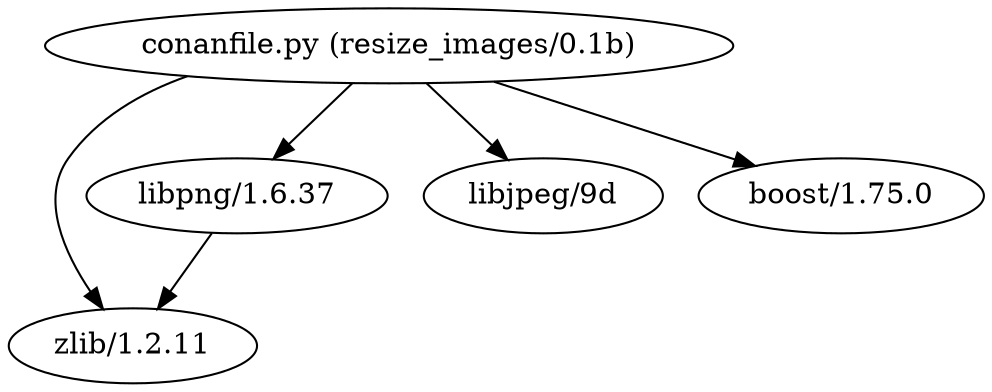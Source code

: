 digraph {
        "conanfile.py (resize_images/0.1b)" -> "zlib/1.2.11"
        "conanfile.py (resize_images/0.1b)" -> "libpng/1.6.37"
        "conanfile.py (resize_images/0.1b)" -> "libjpeg/9d"
        "conanfile.py (resize_images/0.1b)" -> "boost/1.75.0"
        "libpng/1.6.37" -> "zlib/1.2.11"
}

